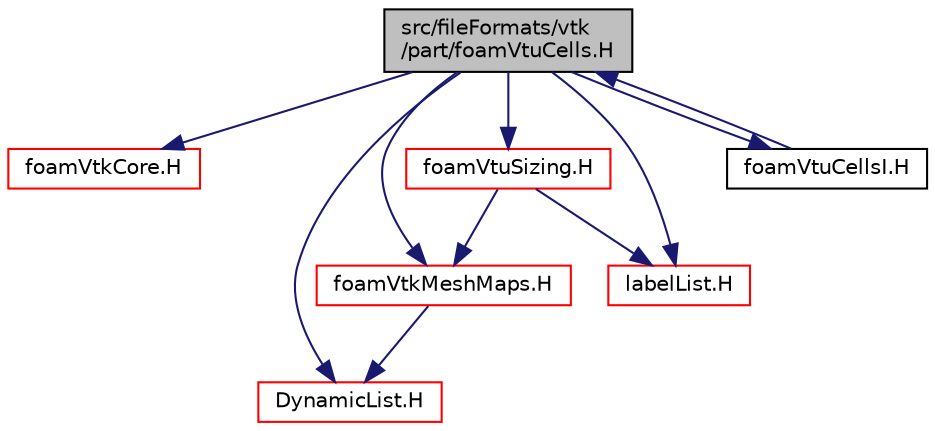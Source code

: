 digraph "src/fileFormats/vtk/part/foamVtuCells.H"
{
  bgcolor="transparent";
  edge [fontname="Helvetica",fontsize="10",labelfontname="Helvetica",labelfontsize="10"];
  node [fontname="Helvetica",fontsize="10",shape=record];
  Node1 [label="src/fileFormats/vtk\l/part/foamVtuCells.H",height=0.2,width=0.4,color="black", fillcolor="grey75", style="filled" fontcolor="black"];
  Node1 -> Node2 [color="midnightblue",fontsize="10",style="solid",fontname="Helvetica"];
  Node2 [label="foamVtkCore.H",height=0.2,width=0.4,color="red",URL="$foamVtkCore_8H.html"];
  Node1 -> Node3 [color="midnightblue",fontsize="10",style="solid",fontname="Helvetica"];
  Node3 [label="foamVtkMeshMaps.H",height=0.2,width=0.4,color="red",URL="$foamVtkMeshMaps_8H.html"];
  Node3 -> Node4 [color="midnightblue",fontsize="10",style="solid",fontname="Helvetica"];
  Node4 [label="DynamicList.H",height=0.2,width=0.4,color="red",URL="$DynamicList_8H.html"];
  Node1 -> Node5 [color="midnightblue",fontsize="10",style="solid",fontname="Helvetica"];
  Node5 [label="foamVtuSizing.H",height=0.2,width=0.4,color="red",URL="$foamVtuSizing_8H.html"];
  Node5 -> Node6 [color="midnightblue",fontsize="10",style="solid",fontname="Helvetica"];
  Node6 [label="labelList.H",height=0.2,width=0.4,color="red",URL="$labelList_8H.html"];
  Node5 -> Node3 [color="midnightblue",fontsize="10",style="solid",fontname="Helvetica"];
  Node1 -> Node4 [color="midnightblue",fontsize="10",style="solid",fontname="Helvetica"];
  Node1 -> Node6 [color="midnightblue",fontsize="10",style="solid",fontname="Helvetica"];
  Node1 -> Node7 [color="midnightblue",fontsize="10",style="solid",fontname="Helvetica"];
  Node7 [label="foamVtuCellsI.H",height=0.2,width=0.4,color="black",URL="$foamVtuCellsI_8H.html"];
  Node7 -> Node1 [color="midnightblue",fontsize="10",style="solid",fontname="Helvetica"];
}
